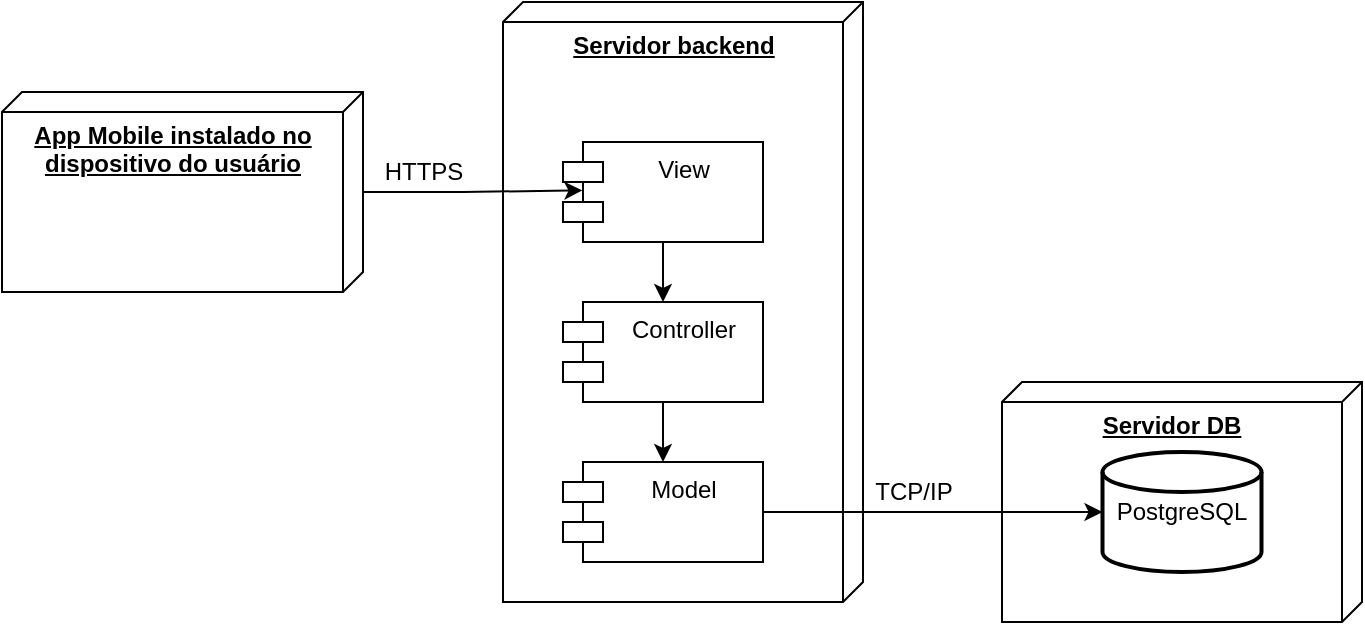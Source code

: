 <mxfile version="24.7.5">
  <diagram name="Página-1" id="TyRYyZFYQ0PoQ1BtjzDm">
    <mxGraphModel dx="794" dy="511" grid="1" gridSize="10" guides="1" tooltips="1" connect="1" arrows="1" fold="1" page="1" pageScale="1" pageWidth="827" pageHeight="1169" math="0" shadow="0">
      <root>
        <mxCell id="0" />
        <mxCell id="1" parent="0" />
        <mxCell id="B19JAE3dgpmQfB5QiGH8-3" value="&lt;b&gt;App Mobile instalado no dispositivo do usuário&lt;/b&gt;" style="verticalAlign=top;align=center;spacingTop=8;spacingLeft=2;spacingRight=12;shape=cube;size=10;direction=south;fontStyle=4;html=1;whiteSpace=wrap;" parent="1" vertex="1">
          <mxGeometry x="50" y="105" width="180.5" height="100" as="geometry" />
        </mxCell>
        <mxCell id="B19JAE3dgpmQfB5QiGH8-4" value="&lt;b&gt;Servidor DB&lt;/b&gt;" style="verticalAlign=top;align=center;spacingTop=8;spacingLeft=2;spacingRight=12;shape=cube;size=10;direction=south;fontStyle=4;html=1;whiteSpace=wrap;" parent="1" vertex="1">
          <mxGeometry x="550" y="250" width="180" height="120" as="geometry" />
        </mxCell>
        <mxCell id="B19JAE3dgpmQfB5QiGH8-5" value="HTTPS" style="text;html=1;align=center;verticalAlign=middle;whiteSpace=wrap;rounded=0;" parent="1" vertex="1">
          <mxGeometry x="230.5" y="130" width="60" height="30" as="geometry" />
        </mxCell>
        <mxCell id="B19JAE3dgpmQfB5QiGH8-6" value="TCP/IP" style="text;html=1;align=center;verticalAlign=middle;whiteSpace=wrap;rounded=0;rotation=0;" parent="1" vertex="1">
          <mxGeometry x="480.5" y="290" width="50" height="30" as="geometry" />
        </mxCell>
        <mxCell id="B19JAE3dgpmQfB5QiGH8-7" value="&lt;b&gt;Servidor backend&lt;/b&gt;" style="verticalAlign=top;align=center;spacingTop=8;spacingLeft=2;spacingRight=12;shape=cube;size=10;direction=south;fontStyle=4;html=1;whiteSpace=wrap;" parent="1" vertex="1">
          <mxGeometry x="300.5" y="60" width="180" height="300" as="geometry" />
        </mxCell>
        <mxCell id="B19JAE3dgpmQfB5QiGH8-9" value="Model" style="shape=module;align=left;spacingLeft=20;align=center;verticalAlign=top;whiteSpace=wrap;html=1;" parent="1" vertex="1">
          <mxGeometry x="330.5" y="290" width="100" height="50" as="geometry" />
        </mxCell>
        <mxCell id="B19JAE3dgpmQfB5QiGH8-17" style="edgeStyle=orthogonalEdgeStyle;rounded=0;orthogonalLoop=1;jettySize=auto;html=1;entryX=0.5;entryY=0;entryDx=0;entryDy=0;" parent="1" source="B19JAE3dgpmQfB5QiGH8-10" target="B19JAE3dgpmQfB5QiGH8-12" edge="1">
          <mxGeometry relative="1" as="geometry" />
        </mxCell>
        <mxCell id="B19JAE3dgpmQfB5QiGH8-10" value="View" style="shape=module;align=left;spacingLeft=20;align=center;verticalAlign=top;whiteSpace=wrap;html=1;" parent="1" vertex="1">
          <mxGeometry x="330.5" y="130" width="100" height="50" as="geometry" />
        </mxCell>
        <mxCell id="B19JAE3dgpmQfB5QiGH8-18" style="edgeStyle=orthogonalEdgeStyle;rounded=0;orthogonalLoop=1;jettySize=auto;html=1;entryX=0.5;entryY=0;entryDx=0;entryDy=0;" parent="1" source="B19JAE3dgpmQfB5QiGH8-12" target="B19JAE3dgpmQfB5QiGH8-9" edge="1">
          <mxGeometry relative="1" as="geometry" />
        </mxCell>
        <mxCell id="B19JAE3dgpmQfB5QiGH8-12" value="Controller" style="shape=module;align=left;spacingLeft=20;align=center;verticalAlign=top;whiteSpace=wrap;html=1;" parent="1" vertex="1">
          <mxGeometry x="330.5" y="210" width="100" height="50" as="geometry" />
        </mxCell>
        <mxCell id="B19JAE3dgpmQfB5QiGH8-13" value="&lt;p style=&quot;line-height: 120%;&quot;&gt;PostgreSQL&lt;/p&gt;" style="strokeWidth=2;html=1;shape=mxgraph.flowchart.database;whiteSpace=wrap;" parent="1" vertex="1">
          <mxGeometry x="600.25" y="285" width="79.5" height="60" as="geometry" />
        </mxCell>
        <mxCell id="B19JAE3dgpmQfB5QiGH8-20" style="edgeStyle=orthogonalEdgeStyle;rounded=0;orthogonalLoop=1;jettySize=auto;html=1;entryX=0.097;entryY=0.484;entryDx=0;entryDy=0;entryPerimeter=0;" parent="1" source="B19JAE3dgpmQfB5QiGH8-3" target="B19JAE3dgpmQfB5QiGH8-10" edge="1">
          <mxGeometry relative="1" as="geometry" />
        </mxCell>
        <mxCell id="B19JAE3dgpmQfB5QiGH8-22" style="edgeStyle=orthogonalEdgeStyle;rounded=0;orthogonalLoop=1;jettySize=auto;html=1;entryX=0;entryY=0.5;entryDx=0;entryDy=0;entryPerimeter=0;" parent="1" source="B19JAE3dgpmQfB5QiGH8-9" target="B19JAE3dgpmQfB5QiGH8-13" edge="1">
          <mxGeometry relative="1" as="geometry" />
        </mxCell>
      </root>
    </mxGraphModel>
  </diagram>
</mxfile>
